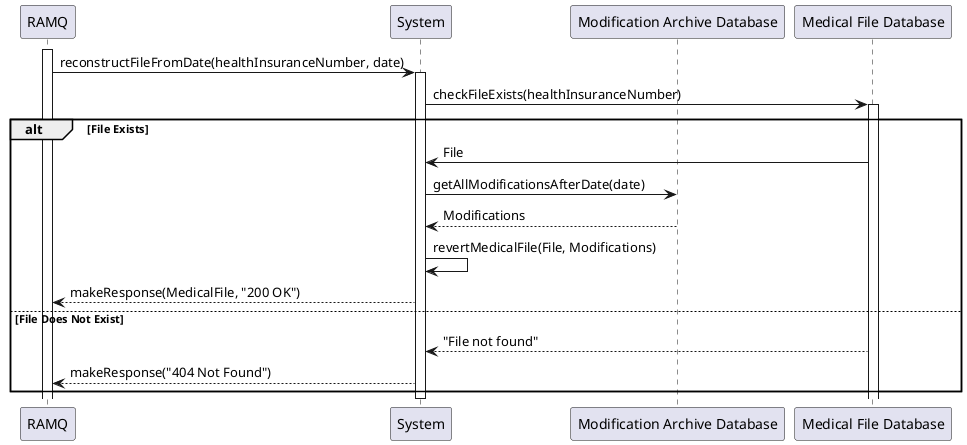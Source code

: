 @startuml

participant "RAMQ" as RAMQ
participant "System" as System
participant "Modification Archive Database" as Database
participant "Medical File Database" as MedicalDatabase

activate RAMQ
RAMQ -> System: reconstructFileFromDate(healthInsuranceNumber, date)
activate System
System -> MedicalDatabase: checkFileExists(healthInsuranceNumber)
activate MedicalDatabase
alt File Exists
    MedicalDatabase -> System: File
    System -> Database: getAllModificationsAfterDate(date)
    Database --> System: Modifications
    System -> System: revertMedicalFile(File, Modifications)
    System --> RAMQ: makeResponse(MedicalFile, "200 OK")
else File Does Not Exist
    MedicalDatabase --> System: "File not found"
    System --> RAMQ: makeResponse("404 Not Found")
end


deactivate System

@enduml

